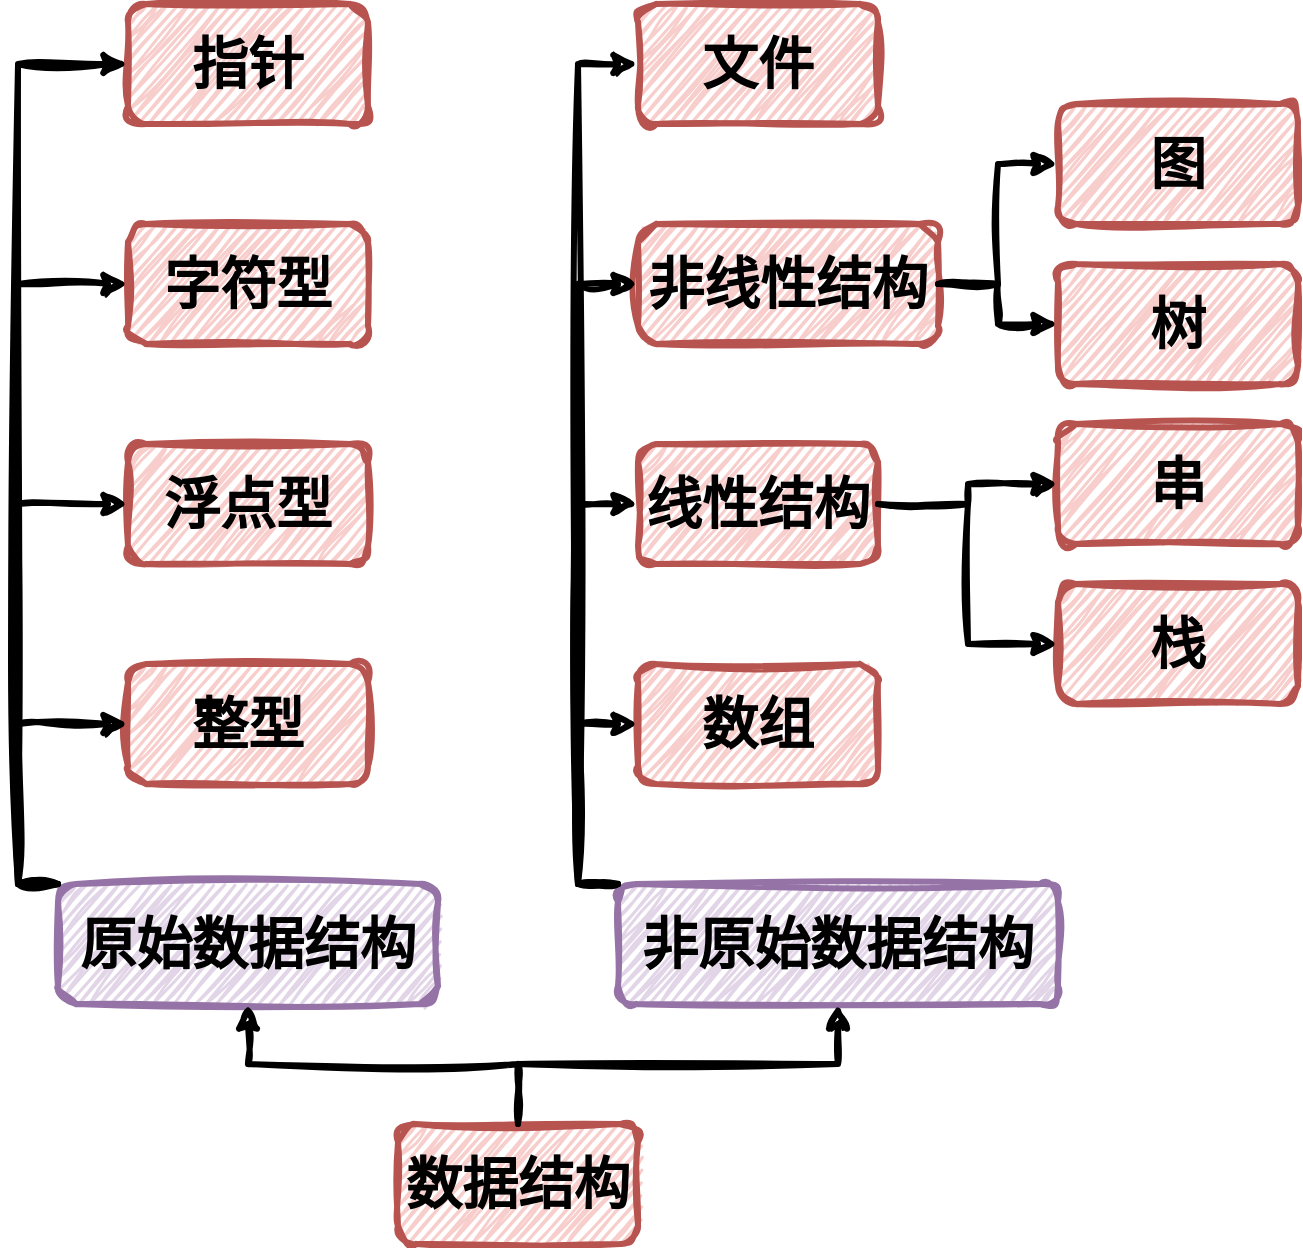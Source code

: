 <mxfile version="21.6.1" type="device">
  <diagram name="Page-1" id="SLpx1iVJKZmlgVIl4cT8">
    <mxGraphModel dx="1114" dy="999" grid="1" gridSize="10" guides="1" tooltips="1" connect="1" arrows="1" fold="1" page="1" pageScale="1" pageWidth="850" pageHeight="1100" math="0" shadow="0">
      <root>
        <mxCell id="0" />
        <mxCell id="1" parent="0" />
        <mxCell id="0ITizFIxnyRm8alX1ikt-30" value="" style="group" vertex="1" connectable="0" parent="1">
          <mxGeometry x="130" y="80" width="640" height="620" as="geometry" />
        </mxCell>
        <mxCell id="0ITizFIxnyRm8alX1ikt-1" value="&lt;font size=&quot;1&quot; face=&quot;FZJingLeiS-R-GB&quot;&gt;&lt;b style=&quot;font-size: 28px;&quot;&gt;数据结构&lt;/b&gt;&lt;/font&gt;" style="rounded=1;whiteSpace=wrap;html=1;sketch=1;hachureGap=4;jiggle=2;curveFitting=1;fontFamily=Architects Daughter;fontSource=https%3A%2F%2Ffonts.googleapis.com%2Fcss%3Ffamily%3DArchitects%2BDaughter;fontSize=20;fillColor=#f8cecc;strokeColor=#b85450;strokeWidth=3;" vertex="1" parent="0ITizFIxnyRm8alX1ikt-30">
          <mxGeometry x="190" y="560" width="120" height="60" as="geometry" />
        </mxCell>
        <mxCell id="0ITizFIxnyRm8alX1ikt-2" value="&lt;font size=&quot;1&quot; face=&quot;FZJingLeiS-R-GB&quot;&gt;&lt;b style=&quot;font-size: 28px;&quot;&gt;原始数据结构&lt;/b&gt;&lt;/font&gt;" style="rounded=1;whiteSpace=wrap;html=1;sketch=1;hachureGap=4;jiggle=2;curveFitting=1;fontFamily=Architects Daughter;fontSource=https%3A%2F%2Ffonts.googleapis.com%2Fcss%3Ffamily%3DArchitects%2BDaughter;fontSize=20;fillColor=#e1d5e7;strokeColor=#9673a6;strokeWidth=3;" vertex="1" parent="0ITizFIxnyRm8alX1ikt-30">
          <mxGeometry x="20" y="440" width="190" height="60" as="geometry" />
        </mxCell>
        <mxCell id="0ITizFIxnyRm8alX1ikt-29" style="edgeStyle=orthogonalEdgeStyle;rounded=0;sketch=1;hachureGap=4;jiggle=2;curveFitting=1;orthogonalLoop=1;jettySize=auto;html=1;exitX=0.5;exitY=0;exitDx=0;exitDy=0;entryX=0.5;entryY=1;entryDx=0;entryDy=0;fontFamily=Architects Daughter;fontSource=https%3A%2F%2Ffonts.googleapis.com%2Fcss%3Ffamily%3DArchitects%2BDaughter;fontSize=16;strokeWidth=3;" edge="1" parent="0ITizFIxnyRm8alX1ikt-30" source="0ITizFIxnyRm8alX1ikt-1" target="0ITizFIxnyRm8alX1ikt-2">
          <mxGeometry relative="1" as="geometry" />
        </mxCell>
        <mxCell id="0ITizFIxnyRm8alX1ikt-3" value="&lt;font size=&quot;1&quot; face=&quot;FZJingLeiS-R-GB&quot;&gt;&lt;b style=&quot;font-size: 28px;&quot;&gt;非原始数据结构&lt;/b&gt;&lt;/font&gt;" style="rounded=1;whiteSpace=wrap;html=1;sketch=1;hachureGap=4;jiggle=2;curveFitting=1;fontFamily=Architects Daughter;fontSource=https%3A%2F%2Ffonts.googleapis.com%2Fcss%3Ffamily%3DArchitects%2BDaughter;fontSize=20;fillColor=#e1d5e7;strokeColor=#9673a6;strokeWidth=3;" vertex="1" parent="0ITizFIxnyRm8alX1ikt-30">
          <mxGeometry x="300" y="440" width="220" height="60" as="geometry" />
        </mxCell>
        <mxCell id="0ITizFIxnyRm8alX1ikt-28" style="edgeStyle=orthogonalEdgeStyle;rounded=0;sketch=1;hachureGap=4;jiggle=2;curveFitting=1;orthogonalLoop=1;jettySize=auto;html=1;exitX=0.5;exitY=0;exitDx=0;exitDy=0;fontFamily=Architects Daughter;fontSource=https%3A%2F%2Ffonts.googleapis.com%2Fcss%3Ffamily%3DArchitects%2BDaughter;fontSize=16;strokeWidth=3;" edge="1" parent="0ITizFIxnyRm8alX1ikt-30" source="0ITizFIxnyRm8alX1ikt-1" target="0ITizFIxnyRm8alX1ikt-3">
          <mxGeometry relative="1" as="geometry" />
        </mxCell>
        <mxCell id="0ITizFIxnyRm8alX1ikt-4" value="&lt;font size=&quot;1&quot; face=&quot;FZJingLeiS-R-GB&quot;&gt;&lt;b style=&quot;font-size: 28px;&quot;&gt;整型&lt;/b&gt;&lt;/font&gt;" style="rounded=1;whiteSpace=wrap;html=1;sketch=1;hachureGap=4;jiggle=2;curveFitting=1;fontFamily=Architects Daughter;fontSource=https%3A%2F%2Ffonts.googleapis.com%2Fcss%3Ffamily%3DArchitects%2BDaughter;fontSize=20;fillColor=#f8cecc;strokeColor=#b85450;strokeWidth=3;" vertex="1" parent="0ITizFIxnyRm8alX1ikt-30">
          <mxGeometry x="55" y="330" width="120" height="60" as="geometry" />
        </mxCell>
        <mxCell id="0ITizFIxnyRm8alX1ikt-8" style="edgeStyle=orthogonalEdgeStyle;rounded=0;sketch=1;hachureGap=4;jiggle=2;curveFitting=1;orthogonalLoop=1;jettySize=auto;html=1;exitX=0;exitY=0;exitDx=0;exitDy=0;entryX=0;entryY=0.5;entryDx=0;entryDy=0;fontFamily=Architects Daughter;fontSource=https%3A%2F%2Ffonts.googleapis.com%2Fcss%3Ffamily%3DArchitects%2BDaughter;fontSize=16;strokeWidth=3;" edge="1" parent="0ITizFIxnyRm8alX1ikt-30" source="0ITizFIxnyRm8alX1ikt-2" target="0ITizFIxnyRm8alX1ikt-4">
          <mxGeometry relative="1" as="geometry">
            <Array as="points">
              <mxPoint y="440" />
              <mxPoint y="360" />
            </Array>
          </mxGeometry>
        </mxCell>
        <mxCell id="0ITizFIxnyRm8alX1ikt-5" value="&lt;font size=&quot;1&quot; face=&quot;FZJingLeiS-R-GB&quot;&gt;&lt;b style=&quot;font-size: 28px;&quot;&gt;浮点型&lt;/b&gt;&lt;/font&gt;" style="rounded=1;whiteSpace=wrap;html=1;sketch=1;hachureGap=4;jiggle=2;curveFitting=1;fontFamily=Architects Daughter;fontSource=https%3A%2F%2Ffonts.googleapis.com%2Fcss%3Ffamily%3DArchitects%2BDaughter;fontSize=20;fillColor=#f8cecc;strokeColor=#b85450;strokeWidth=3;" vertex="1" parent="0ITizFIxnyRm8alX1ikt-30">
          <mxGeometry x="55" y="220" width="120" height="60" as="geometry" />
        </mxCell>
        <mxCell id="0ITizFIxnyRm8alX1ikt-9" style="edgeStyle=orthogonalEdgeStyle;rounded=0;sketch=1;hachureGap=4;jiggle=2;curveFitting=1;orthogonalLoop=1;jettySize=auto;html=1;exitX=0;exitY=0;exitDx=0;exitDy=0;entryX=0;entryY=0.5;entryDx=0;entryDy=0;fontFamily=Architects Daughter;fontSource=https%3A%2F%2Ffonts.googleapis.com%2Fcss%3Ffamily%3DArchitects%2BDaughter;fontSize=16;strokeWidth=3;" edge="1" parent="0ITizFIxnyRm8alX1ikt-30" source="0ITizFIxnyRm8alX1ikt-2" target="0ITizFIxnyRm8alX1ikt-5">
          <mxGeometry relative="1" as="geometry">
            <Array as="points">
              <mxPoint y="440" />
              <mxPoint y="250" />
            </Array>
          </mxGeometry>
        </mxCell>
        <mxCell id="0ITizFIxnyRm8alX1ikt-6" value="&lt;font size=&quot;1&quot; face=&quot;FZJingLeiS-R-GB&quot;&gt;&lt;b style=&quot;font-size: 28px;&quot;&gt;字符型&lt;/b&gt;&lt;/font&gt;" style="rounded=1;whiteSpace=wrap;html=1;sketch=1;hachureGap=4;jiggle=2;curveFitting=1;fontFamily=Architects Daughter;fontSource=https%3A%2F%2Ffonts.googleapis.com%2Fcss%3Ffamily%3DArchitects%2BDaughter;fontSize=20;fillColor=#f8cecc;strokeColor=#b85450;strokeWidth=3;" vertex="1" parent="0ITizFIxnyRm8alX1ikt-30">
          <mxGeometry x="55" y="110" width="120" height="60" as="geometry" />
        </mxCell>
        <mxCell id="0ITizFIxnyRm8alX1ikt-10" style="edgeStyle=orthogonalEdgeStyle;rounded=0;sketch=1;hachureGap=4;jiggle=2;curveFitting=1;orthogonalLoop=1;jettySize=auto;html=1;exitX=0;exitY=0;exitDx=0;exitDy=0;entryX=0;entryY=0.5;entryDx=0;entryDy=0;fontFamily=Architects Daughter;fontSource=https%3A%2F%2Ffonts.googleapis.com%2Fcss%3Ffamily%3DArchitects%2BDaughter;fontSize=16;strokeWidth=3;" edge="1" parent="0ITizFIxnyRm8alX1ikt-30" source="0ITizFIxnyRm8alX1ikt-2" target="0ITizFIxnyRm8alX1ikt-6">
          <mxGeometry relative="1" as="geometry">
            <Array as="points">
              <mxPoint y="440" />
              <mxPoint y="140" />
            </Array>
          </mxGeometry>
        </mxCell>
        <mxCell id="0ITizFIxnyRm8alX1ikt-7" value="&lt;font size=&quot;1&quot; face=&quot;FZJingLeiS-R-GB&quot;&gt;&lt;b style=&quot;font-size: 28px;&quot;&gt;指针&lt;/b&gt;&lt;/font&gt;" style="rounded=1;whiteSpace=wrap;html=1;sketch=1;hachureGap=4;jiggle=2;curveFitting=1;fontFamily=Architects Daughter;fontSource=https%3A%2F%2Ffonts.googleapis.com%2Fcss%3Ffamily%3DArchitects%2BDaughter;fontSize=20;fillColor=#f8cecc;strokeColor=#b85450;strokeWidth=3;" vertex="1" parent="0ITizFIxnyRm8alX1ikt-30">
          <mxGeometry x="55" width="120" height="60" as="geometry" />
        </mxCell>
        <mxCell id="0ITizFIxnyRm8alX1ikt-11" style="edgeStyle=orthogonalEdgeStyle;rounded=0;sketch=1;hachureGap=4;jiggle=2;curveFitting=1;orthogonalLoop=1;jettySize=auto;html=1;exitX=0;exitY=0;exitDx=0;exitDy=0;entryX=0;entryY=0.5;entryDx=0;entryDy=0;fontFamily=Architects Daughter;fontSource=https%3A%2F%2Ffonts.googleapis.com%2Fcss%3Ffamily%3DArchitects%2BDaughter;fontSize=16;strokeWidth=3;" edge="1" parent="0ITizFIxnyRm8alX1ikt-30" source="0ITizFIxnyRm8alX1ikt-2" target="0ITizFIxnyRm8alX1ikt-7">
          <mxGeometry relative="1" as="geometry">
            <Array as="points">
              <mxPoint y="440" />
              <mxPoint y="30" />
            </Array>
          </mxGeometry>
        </mxCell>
        <mxCell id="0ITizFIxnyRm8alX1ikt-12" value="&lt;font size=&quot;1&quot; face=&quot;FZJingLeiS-R-GB&quot;&gt;&lt;b style=&quot;font-size: 28px;&quot;&gt;数组&lt;/b&gt;&lt;/font&gt;" style="rounded=1;whiteSpace=wrap;html=1;sketch=1;hachureGap=4;jiggle=2;curveFitting=1;fontFamily=Architects Daughter;fontSource=https%3A%2F%2Ffonts.googleapis.com%2Fcss%3Ffamily%3DArchitects%2BDaughter;fontSize=20;fillColor=#f8cecc;strokeColor=#b85450;strokeWidth=3;" vertex="1" parent="0ITizFIxnyRm8alX1ikt-30">
          <mxGeometry x="310" y="330" width="120" height="60" as="geometry" />
        </mxCell>
        <mxCell id="0ITizFIxnyRm8alX1ikt-20" style="edgeStyle=orthogonalEdgeStyle;rounded=0;sketch=1;hachureGap=4;jiggle=2;curveFitting=1;orthogonalLoop=1;jettySize=auto;html=1;exitX=0;exitY=0;exitDx=0;exitDy=0;entryX=0;entryY=0.5;entryDx=0;entryDy=0;fontFamily=Architects Daughter;fontSource=https%3A%2F%2Ffonts.googleapis.com%2Fcss%3Ffamily%3DArchitects%2BDaughter;fontSize=16;strokeWidth=3;" edge="1" parent="0ITizFIxnyRm8alX1ikt-30" source="0ITizFIxnyRm8alX1ikt-3" target="0ITizFIxnyRm8alX1ikt-12">
          <mxGeometry relative="1" as="geometry">
            <Array as="points">
              <mxPoint x="280" y="440" />
              <mxPoint x="280" y="360" />
            </Array>
          </mxGeometry>
        </mxCell>
        <mxCell id="0ITizFIxnyRm8alX1ikt-13" value="&lt;font size=&quot;1&quot; face=&quot;FZJingLeiS-R-GB&quot;&gt;&lt;b style=&quot;font-size: 28px;&quot;&gt;线性结构&lt;/b&gt;&lt;/font&gt;" style="rounded=1;whiteSpace=wrap;html=1;sketch=1;hachureGap=4;jiggle=2;curveFitting=1;fontFamily=Architects Daughter;fontSource=https%3A%2F%2Ffonts.googleapis.com%2Fcss%3Ffamily%3DArchitects%2BDaughter;fontSize=20;fillColor=#f8cecc;strokeColor=#b85450;strokeWidth=3;" vertex="1" parent="0ITizFIxnyRm8alX1ikt-30">
          <mxGeometry x="310" y="220" width="120" height="60" as="geometry" />
        </mxCell>
        <mxCell id="0ITizFIxnyRm8alX1ikt-21" style="edgeStyle=orthogonalEdgeStyle;rounded=0;sketch=1;hachureGap=4;jiggle=2;curveFitting=1;orthogonalLoop=1;jettySize=auto;html=1;exitX=0;exitY=0;exitDx=0;exitDy=0;entryX=0;entryY=0.5;entryDx=0;entryDy=0;fontFamily=Architects Daughter;fontSource=https%3A%2F%2Ffonts.googleapis.com%2Fcss%3Ffamily%3DArchitects%2BDaughter;fontSize=16;strokeWidth=3;" edge="1" parent="0ITizFIxnyRm8alX1ikt-30" source="0ITizFIxnyRm8alX1ikt-3" target="0ITizFIxnyRm8alX1ikt-13">
          <mxGeometry relative="1" as="geometry">
            <Array as="points">
              <mxPoint x="280" y="440" />
              <mxPoint x="280" y="250" />
            </Array>
          </mxGeometry>
        </mxCell>
        <mxCell id="0ITizFIxnyRm8alX1ikt-14" value="&lt;font size=&quot;1&quot; face=&quot;FZJingLeiS-R-GB&quot;&gt;&lt;b style=&quot;font-size: 28px;&quot;&gt;非线性结构&lt;/b&gt;&lt;/font&gt;" style="rounded=1;whiteSpace=wrap;html=1;sketch=1;hachureGap=4;jiggle=2;curveFitting=1;fontFamily=Architects Daughter;fontSource=https%3A%2F%2Ffonts.googleapis.com%2Fcss%3Ffamily%3DArchitects%2BDaughter;fontSize=20;fillColor=#f8cecc;strokeColor=#b85450;strokeWidth=3;" vertex="1" parent="0ITizFIxnyRm8alX1ikt-30">
          <mxGeometry x="310" y="110" width="150" height="60" as="geometry" />
        </mxCell>
        <mxCell id="0ITizFIxnyRm8alX1ikt-22" style="edgeStyle=orthogonalEdgeStyle;rounded=0;sketch=1;hachureGap=4;jiggle=2;curveFitting=1;orthogonalLoop=1;jettySize=auto;html=1;exitX=0;exitY=0;exitDx=0;exitDy=0;entryX=0;entryY=0.5;entryDx=0;entryDy=0;fontFamily=Architects Daughter;fontSource=https%3A%2F%2Ffonts.googleapis.com%2Fcss%3Ffamily%3DArchitects%2BDaughter;fontSize=16;strokeWidth=3;" edge="1" parent="0ITizFIxnyRm8alX1ikt-30" source="0ITizFIxnyRm8alX1ikt-3" target="0ITizFIxnyRm8alX1ikt-14">
          <mxGeometry relative="1" as="geometry">
            <Array as="points">
              <mxPoint x="280" y="440" />
              <mxPoint x="280" y="140" />
            </Array>
          </mxGeometry>
        </mxCell>
        <mxCell id="0ITizFIxnyRm8alX1ikt-15" value="&lt;font face=&quot;FZJingLeiS-R-GB&quot;&gt;&lt;span style=&quot;font-size: 28px;&quot;&gt;&lt;b&gt;文件&lt;/b&gt;&lt;/span&gt;&lt;/font&gt;" style="rounded=1;whiteSpace=wrap;html=1;sketch=1;hachureGap=4;jiggle=2;curveFitting=1;fontFamily=Architects Daughter;fontSource=https%3A%2F%2Ffonts.googleapis.com%2Fcss%3Ffamily%3DArchitects%2BDaughter;fontSize=20;fillColor=#f8cecc;strokeColor=#b85450;strokeWidth=3;" vertex="1" parent="0ITizFIxnyRm8alX1ikt-30">
          <mxGeometry x="310" width="120" height="60" as="geometry" />
        </mxCell>
        <mxCell id="0ITizFIxnyRm8alX1ikt-23" style="edgeStyle=orthogonalEdgeStyle;rounded=0;sketch=1;hachureGap=4;jiggle=2;curveFitting=1;orthogonalLoop=1;jettySize=auto;html=1;exitX=0;exitY=0;exitDx=0;exitDy=0;entryX=0;entryY=0.5;entryDx=0;entryDy=0;fontFamily=Architects Daughter;fontSource=https%3A%2F%2Ffonts.googleapis.com%2Fcss%3Ffamily%3DArchitects%2BDaughter;fontSize=16;strokeWidth=3;" edge="1" parent="0ITizFIxnyRm8alX1ikt-30" source="0ITizFIxnyRm8alX1ikt-3" target="0ITizFIxnyRm8alX1ikt-15">
          <mxGeometry relative="1" as="geometry">
            <Array as="points">
              <mxPoint x="280" y="440" />
              <mxPoint x="280" y="30" />
            </Array>
          </mxGeometry>
        </mxCell>
        <mxCell id="0ITizFIxnyRm8alX1ikt-16" value="&lt;font size=&quot;1&quot; face=&quot;FZJingLeiS-R-GB&quot;&gt;&lt;b style=&quot;font-size: 28px;&quot;&gt;栈&lt;/b&gt;&lt;/font&gt;" style="rounded=1;whiteSpace=wrap;html=1;sketch=1;hachureGap=4;jiggle=2;curveFitting=1;fontFamily=Architects Daughter;fontSource=https%3A%2F%2Ffonts.googleapis.com%2Fcss%3Ffamily%3DArchitects%2BDaughter;fontSize=20;fillColor=#f8cecc;strokeColor=#b85450;strokeWidth=3;" vertex="1" parent="0ITizFIxnyRm8alX1ikt-30">
          <mxGeometry x="520" y="290" width="120" height="60" as="geometry" />
        </mxCell>
        <mxCell id="0ITizFIxnyRm8alX1ikt-27" style="edgeStyle=orthogonalEdgeStyle;rounded=0;sketch=1;hachureGap=4;jiggle=2;curveFitting=1;orthogonalLoop=1;jettySize=auto;html=1;exitX=1;exitY=0.5;exitDx=0;exitDy=0;entryX=0;entryY=0.5;entryDx=0;entryDy=0;fontFamily=Architects Daughter;fontSource=https%3A%2F%2Ffonts.googleapis.com%2Fcss%3Ffamily%3DArchitects%2BDaughter;fontSize=16;strokeWidth=3;" edge="1" parent="0ITizFIxnyRm8alX1ikt-30" source="0ITizFIxnyRm8alX1ikt-13" target="0ITizFIxnyRm8alX1ikt-16">
          <mxGeometry relative="1" as="geometry" />
        </mxCell>
        <mxCell id="0ITizFIxnyRm8alX1ikt-17" value="&lt;font size=&quot;1&quot; face=&quot;FZJingLeiS-R-GB&quot;&gt;&lt;b style=&quot;font-size: 28px;&quot;&gt;串&lt;/b&gt;&lt;/font&gt;" style="rounded=1;whiteSpace=wrap;html=1;sketch=1;hachureGap=4;jiggle=2;curveFitting=1;fontFamily=Architects Daughter;fontSource=https%3A%2F%2Ffonts.googleapis.com%2Fcss%3Ffamily%3DArchitects%2BDaughter;fontSize=20;fillColor=#f8cecc;strokeColor=#b85450;strokeWidth=3;" vertex="1" parent="0ITizFIxnyRm8alX1ikt-30">
          <mxGeometry x="520" y="210" width="120" height="60" as="geometry" />
        </mxCell>
        <mxCell id="0ITizFIxnyRm8alX1ikt-26" style="edgeStyle=orthogonalEdgeStyle;rounded=0;sketch=1;hachureGap=4;jiggle=2;curveFitting=1;orthogonalLoop=1;jettySize=auto;html=1;exitX=1;exitY=0.5;exitDx=0;exitDy=0;entryX=0;entryY=0.5;entryDx=0;entryDy=0;fontFamily=Architects Daughter;fontSource=https%3A%2F%2Ffonts.googleapis.com%2Fcss%3Ffamily%3DArchitects%2BDaughter;fontSize=16;strokeWidth=3;" edge="1" parent="0ITizFIxnyRm8alX1ikt-30" source="0ITizFIxnyRm8alX1ikt-13" target="0ITizFIxnyRm8alX1ikt-17">
          <mxGeometry relative="1" as="geometry" />
        </mxCell>
        <mxCell id="0ITizFIxnyRm8alX1ikt-18" value="&lt;font size=&quot;1&quot; face=&quot;FZJingLeiS-R-GB&quot;&gt;&lt;b style=&quot;font-size: 28px;&quot;&gt;树&lt;/b&gt;&lt;/font&gt;" style="rounded=1;whiteSpace=wrap;html=1;sketch=1;hachureGap=4;jiggle=2;curveFitting=1;fontFamily=Architects Daughter;fontSource=https%3A%2F%2Ffonts.googleapis.com%2Fcss%3Ffamily%3DArchitects%2BDaughter;fontSize=20;fillColor=#f8cecc;strokeColor=#b85450;strokeWidth=3;" vertex="1" parent="0ITizFIxnyRm8alX1ikt-30">
          <mxGeometry x="520" y="130" width="120" height="60" as="geometry" />
        </mxCell>
        <mxCell id="0ITizFIxnyRm8alX1ikt-25" style="edgeStyle=orthogonalEdgeStyle;rounded=0;sketch=1;hachureGap=4;jiggle=2;curveFitting=1;orthogonalLoop=1;jettySize=auto;html=1;exitX=1;exitY=0.5;exitDx=0;exitDy=0;entryX=0;entryY=0.5;entryDx=0;entryDy=0;fontFamily=Architects Daughter;fontSource=https%3A%2F%2Ffonts.googleapis.com%2Fcss%3Ffamily%3DArchitects%2BDaughter;fontSize=16;strokeWidth=3;" edge="1" parent="0ITizFIxnyRm8alX1ikt-30" source="0ITizFIxnyRm8alX1ikt-14" target="0ITizFIxnyRm8alX1ikt-18">
          <mxGeometry relative="1" as="geometry" />
        </mxCell>
        <mxCell id="0ITizFIxnyRm8alX1ikt-19" value="&lt;font size=&quot;1&quot; face=&quot;FZJingLeiS-R-GB&quot;&gt;&lt;b style=&quot;font-size: 28px;&quot;&gt;图&lt;/b&gt;&lt;/font&gt;" style="rounded=1;whiteSpace=wrap;html=1;sketch=1;hachureGap=4;jiggle=2;curveFitting=1;fontFamily=Architects Daughter;fontSource=https%3A%2F%2Ffonts.googleapis.com%2Fcss%3Ffamily%3DArchitects%2BDaughter;fontSize=20;fillColor=#f8cecc;strokeColor=#b85450;strokeWidth=3;" vertex="1" parent="0ITizFIxnyRm8alX1ikt-30">
          <mxGeometry x="520" y="50" width="120" height="60" as="geometry" />
        </mxCell>
        <mxCell id="0ITizFIxnyRm8alX1ikt-24" style="edgeStyle=orthogonalEdgeStyle;rounded=0;sketch=1;hachureGap=4;jiggle=2;curveFitting=1;orthogonalLoop=1;jettySize=auto;html=1;exitX=1;exitY=0.5;exitDx=0;exitDy=0;entryX=0;entryY=0.5;entryDx=0;entryDy=0;fontFamily=Architects Daughter;fontSource=https%3A%2F%2Ffonts.googleapis.com%2Fcss%3Ffamily%3DArchitects%2BDaughter;fontSize=16;strokeWidth=3;" edge="1" parent="0ITizFIxnyRm8alX1ikt-30" source="0ITizFIxnyRm8alX1ikt-14" target="0ITizFIxnyRm8alX1ikt-19">
          <mxGeometry relative="1" as="geometry" />
        </mxCell>
      </root>
    </mxGraphModel>
  </diagram>
</mxfile>
